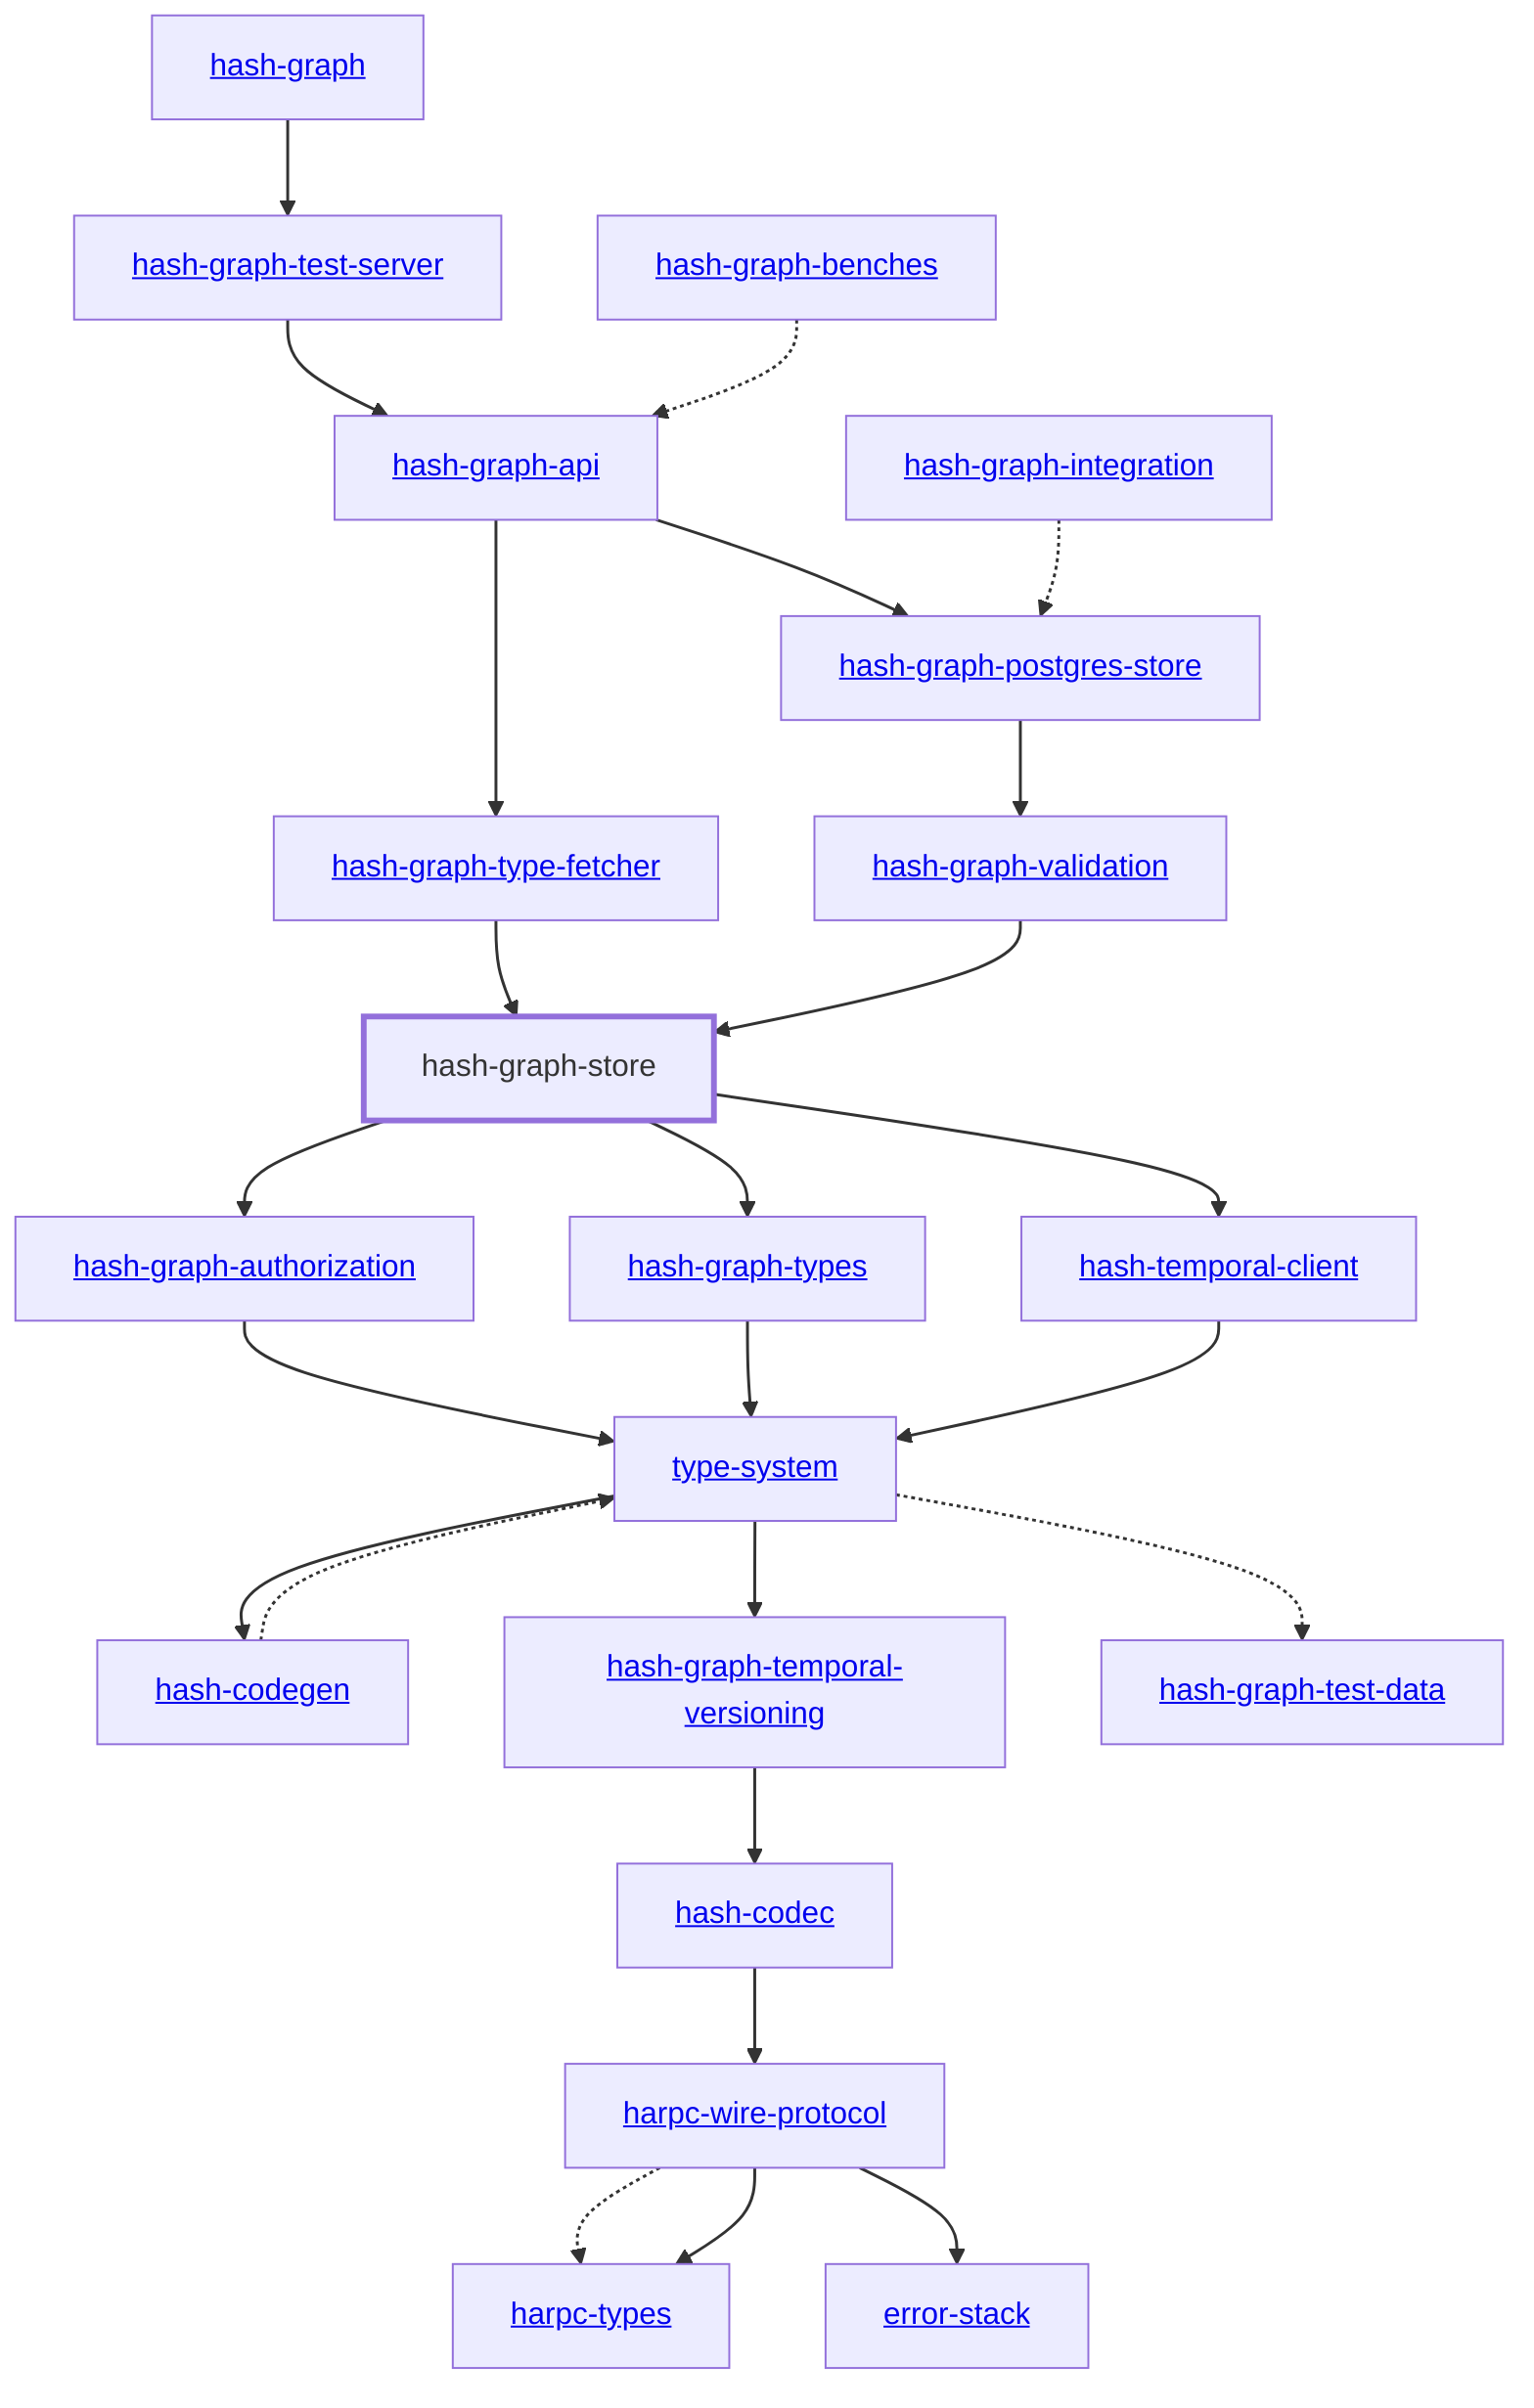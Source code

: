 graph TD
    linkStyle default stroke-width:1.5px
    classDef default stroke-width:1px
    classDef root stroke-width:3px
    classDef dev stroke-width:1px
    classDef build stroke-width:1px
    %% Legend
    %% --> : Normal dependency
    %% -.-> : Dev dependency
    %% ---> : Build dependency
    0[<a href="../hash_graph">hash-graph</a>]
    1[<a href="../type_system">type-system</a>]
    2[<a href="../hash_codec">hash-codec</a>]
    3[<a href="../hash_codegen">hash-codegen</a>]
    4[<a href="../hash_graph_api">hash-graph-api</a>]
    5[<a href="../hash_graph_authorization">hash-graph-authorization</a>]
    6[<a href="../hash_graph_postgres_store">hash-graph-postgres-store</a>]
    7[hash-graph-store]
    class 7 root
    8[<a href="../hash_graph_temporal_versioning">hash-graph-temporal-versioning</a>]
    9[<a href="../hash_graph_test_server">hash-graph-test-server</a>]
    10[<a href="../hash_graph_type_fetcher">hash-graph-type-fetcher</a>]
    11[<a href="../hash_graph_types">hash-graph-types</a>]
    12[<a href="../hash_graph_validation">hash-graph-validation</a>]
    13[<a href="../harpc_types">harpc-types</a>]
    14[<a href="../harpc_wire_protocol">harpc-wire-protocol</a>]
    15[<a href="../hash_temporal_client">hash-temporal-client</a>]
    16[<a href="../error_stack">error-stack</a>]
    17[<a href="../hash_graph_benches">hash-graph-benches</a>]
    18[<a href="../hash_graph_integration">hash-graph-integration</a>]
    19[<a href="../hash_graph_test_data">hash-graph-test-data</a>]
    0 --> 9
    1 --> 3
    1 --> 8
    1 -.-> 19
    2 --> 14
    3 -.-> 1
    4 --> 6
    4 --> 10
    5 --> 1
    6 --> 12
    7 --> 5
    7 --> 11
    7 --> 15
    8 --> 2
    9 --> 4
    10 --> 7
    11 --> 1
    12 --> 7
    14 -.-> 13
    14 --> 13
    14 --> 16
    15 --> 1
    17 -.-> 4
    18 -.-> 6